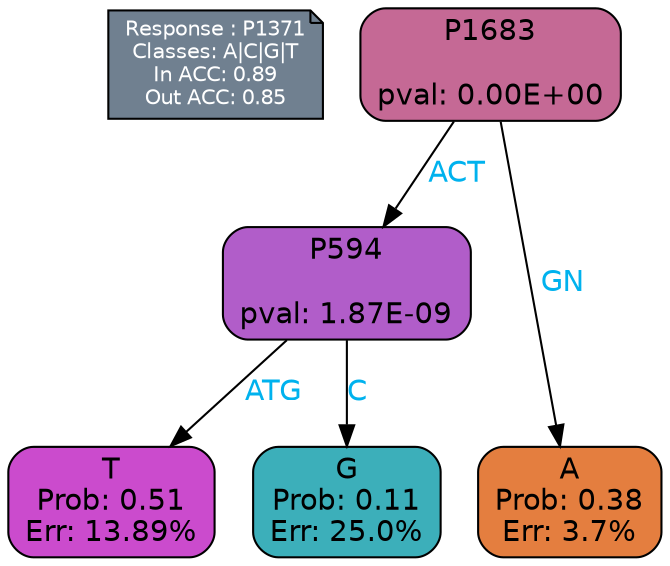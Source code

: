 digraph Tree {
node [shape=box, style="filled, rounded", color="black", fontname=helvetica] ;
graph [ranksep=equally, splines=polylines, bgcolor=transparent, dpi=600] ;
edge [fontname=helvetica] ;
LEGEND [label="Response : P1371
Classes: A|C|G|T
In ACC: 0.89
Out ACC: 0.85
",shape=note,align=left,style=filled,fillcolor="slategray",fontcolor="white",fontsize=10];1 [label="P1683

pval: 0.00E+00", fillcolor="#c56995"] ;
2 [label="P594

pval: 1.87E-09", fillcolor="#b15dc9"] ;
3 [label="T
Prob: 0.51
Err: 13.89%", fillcolor="#cb4bcd"] ;
4 [label="G
Prob: 0.11
Err: 25.0%", fillcolor="#3cafba"] ;
5 [label="A
Prob: 0.38
Err: 3.7%", fillcolor="#e47e3f"] ;
1 -> 2 [label="ACT",fontcolor=deepskyblue2] ;
1 -> 5 [label="GN",fontcolor=deepskyblue2] ;
2 -> 3 [label="ATG",fontcolor=deepskyblue2] ;
2 -> 4 [label="C",fontcolor=deepskyblue2] ;
{rank = same; 3;4;5;}{rank = same; LEGEND;1;}}